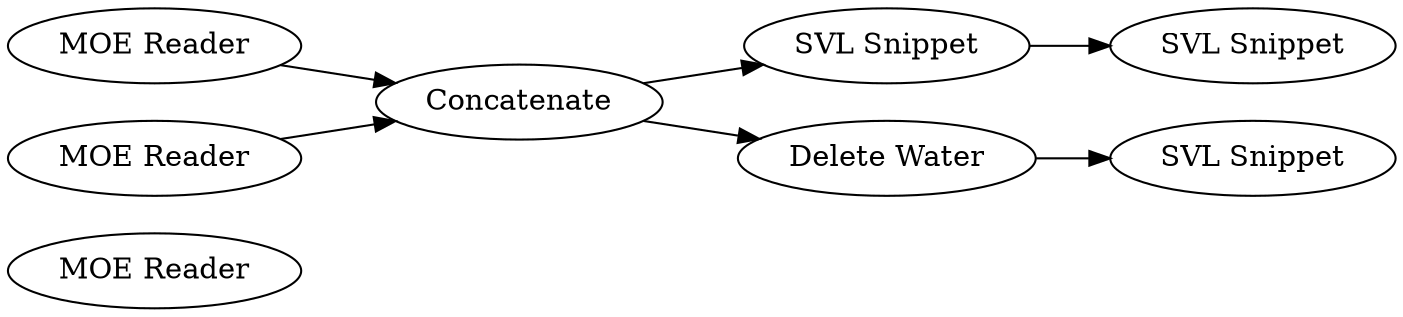 digraph {
	1 [label="MOE Reader"]
	3 [label="SVL Snippet"]
	4 [label="Delete Water"]
	5 [label="SVL Snippet"]
	6 [label="SVL Snippet"]
	7 [label="MOE Reader"]
	8 [label="MOE Reader"]
	9 [label=Concatenate]
	3 -> 5
	4 -> 6
	7 -> 9
	8 -> 9
	9 -> 4
	9 -> 3
	rankdir=LR
}
